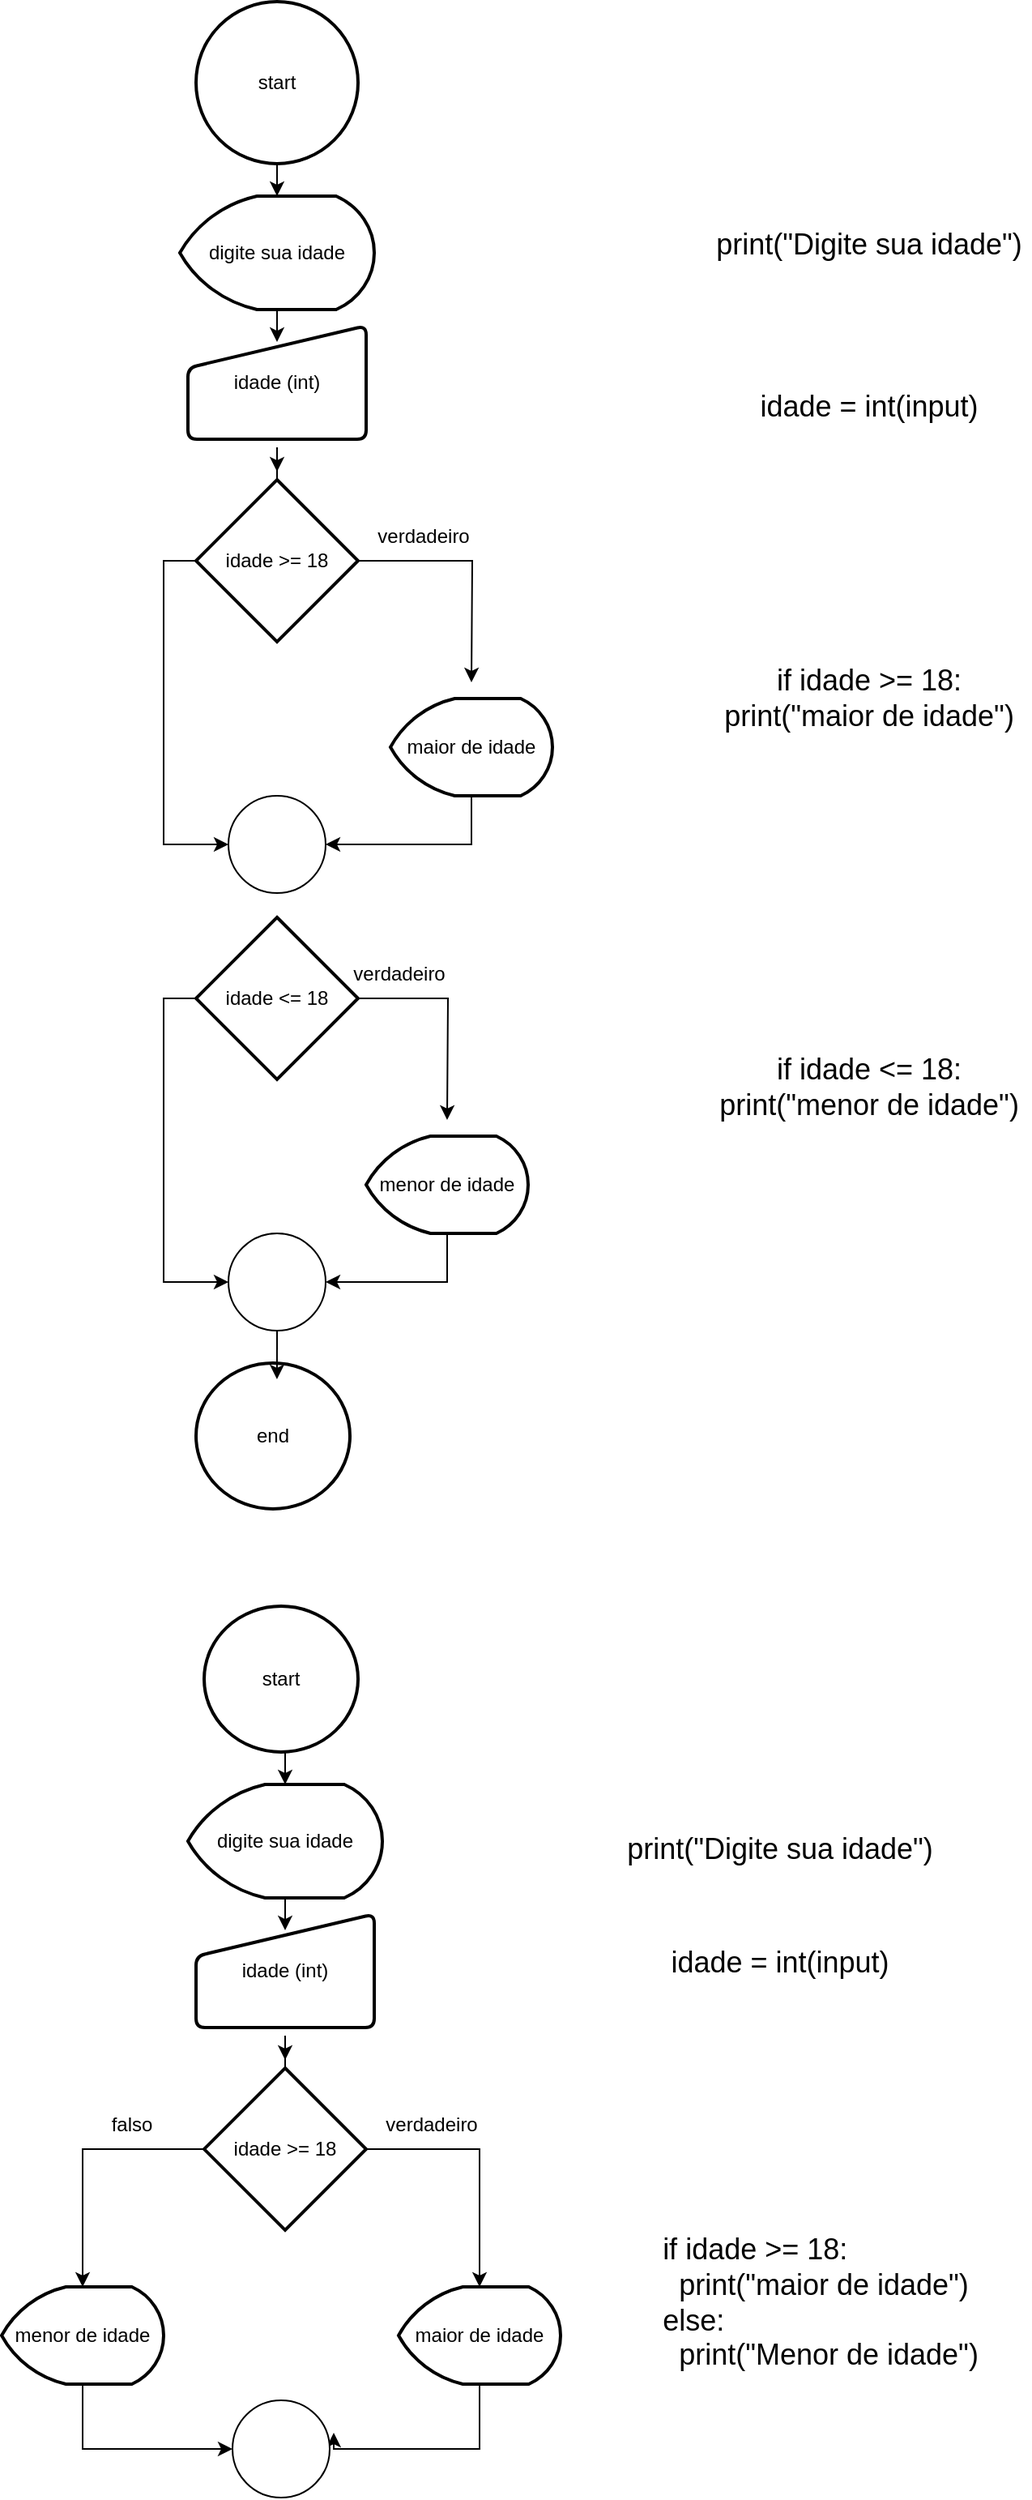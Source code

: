 <mxfile version="13.7.9" type="device"><diagram name="Page-1" id="74e2e168-ea6b-b213-b513-2b3c1d86103e"><mxGraphModel dx="1426" dy="905" grid="1" gridSize="10" guides="1" tooltips="1" connect="1" arrows="1" fold="1" page="1" pageScale="1" pageWidth="1100" pageHeight="850" background="#ffffff" math="0" shadow="0"><root><mxCell id="0"/><mxCell id="1" parent="0"/><mxCell id="di9UyCPD7H2RKHjUYPnj-6" style="edgeStyle=orthogonalEdgeStyle;rounded=0;orthogonalLoop=1;jettySize=auto;html=1;entryX=0.5;entryY=0;entryDx=0;entryDy=0;entryPerimeter=0;" parent="1" source="di9UyCPD7H2RKHjUYPnj-1" target="di9UyCPD7H2RKHjUYPnj-4" edge="1"><mxGeometry relative="1" as="geometry"/></mxCell><mxCell id="di9UyCPD7H2RKHjUYPnj-1" value="start" style="strokeWidth=2;html=1;shape=mxgraph.flowchart.start_2;whiteSpace=wrap;" parent="1" vertex="1"><mxGeometry x="200" y="30" width="100" height="100" as="geometry"/></mxCell><mxCell id="di9UyCPD7H2RKHjUYPnj-2" value="end" style="strokeWidth=2;html=1;shape=mxgraph.flowchart.start_2;whiteSpace=wrap;" parent="1" vertex="1"><mxGeometry x="200" y="870" width="95" height="90" as="geometry"/></mxCell><mxCell id="di9UyCPD7H2RKHjUYPnj-9" style="edgeStyle=orthogonalEdgeStyle;rounded=0;orthogonalLoop=1;jettySize=auto;html=1;exitX=0.5;exitY=1;exitDx=0;exitDy=0;exitPerimeter=0;entryX=0.5;entryY=0.143;entryDx=0;entryDy=0;entryPerimeter=0;" parent="1" source="di9UyCPD7H2RKHjUYPnj-4" target="di9UyCPD7H2RKHjUYPnj-7" edge="1"><mxGeometry relative="1" as="geometry"/></mxCell><mxCell id="di9UyCPD7H2RKHjUYPnj-4" value="digite sua idade" style="strokeWidth=2;html=1;shape=mxgraph.flowchart.display;whiteSpace=wrap;" parent="1" vertex="1"><mxGeometry x="190" y="150" width="120" height="70" as="geometry"/></mxCell><mxCell id="di9UyCPD7H2RKHjUYPnj-7" value="idade (int)" style="html=1;strokeWidth=2;shape=manualInput;whiteSpace=wrap;rounded=1;size=26;arcSize=11;" parent="1" vertex="1"><mxGeometry x="195" y="230" width="110" height="70" as="geometry"/></mxCell><mxCell id="di9UyCPD7H2RKHjUYPnj-11" style="edgeStyle=orthogonalEdgeStyle;rounded=0;orthogonalLoop=1;jettySize=auto;html=1;" parent="1" source="di9UyCPD7H2RKHjUYPnj-10" edge="1"><mxGeometry relative="1" as="geometry"><mxPoint x="250" y="320" as="targetPoint"/></mxGeometry></mxCell><mxCell id="di9UyCPD7H2RKHjUYPnj-12" style="edgeStyle=orthogonalEdgeStyle;rounded=0;orthogonalLoop=1;jettySize=auto;html=1;exitX=1;exitY=0.5;exitDx=0;exitDy=0;exitPerimeter=0;" parent="1" source="di9UyCPD7H2RKHjUYPnj-10" edge="1"><mxGeometry relative="1" as="geometry"><mxPoint x="370" y="450" as="targetPoint"/></mxGeometry></mxCell><mxCell id="di9UyCPD7H2RKHjUYPnj-16" style="edgeStyle=orthogonalEdgeStyle;rounded=0;orthogonalLoop=1;jettySize=auto;html=1;exitX=0;exitY=0.5;exitDx=0;exitDy=0;exitPerimeter=0;entryX=0;entryY=0.5;entryDx=0;entryDy=0;entryPerimeter=0;" parent="1" source="di9UyCPD7H2RKHjUYPnj-10" target="di9UyCPD7H2RKHjUYPnj-14" edge="1"><mxGeometry relative="1" as="geometry"/></mxCell><mxCell id="di9UyCPD7H2RKHjUYPnj-10" value="idade &amp;gt;= 18" style="strokeWidth=2;html=1;shape=mxgraph.flowchart.decision;whiteSpace=wrap;" parent="1" vertex="1"><mxGeometry x="200" y="325" width="100" height="100" as="geometry"/></mxCell><mxCell id="di9UyCPD7H2RKHjUYPnj-15" style="edgeStyle=orthogonalEdgeStyle;rounded=0;orthogonalLoop=1;jettySize=auto;html=1;entryX=1;entryY=0.5;entryDx=0;entryDy=0;entryPerimeter=0;" parent="1" source="di9UyCPD7H2RKHjUYPnj-13" target="di9UyCPD7H2RKHjUYPnj-14" edge="1"><mxGeometry relative="1" as="geometry"><mxPoint x="320" y="610" as="targetPoint"/><Array as="points"><mxPoint x="370" y="550"/></Array></mxGeometry></mxCell><mxCell id="di9UyCPD7H2RKHjUYPnj-13" value="maior de idade" style="strokeWidth=2;html=1;shape=mxgraph.flowchart.display;whiteSpace=wrap;" parent="1" vertex="1"><mxGeometry x="320" y="460" width="100" height="60" as="geometry"/></mxCell><mxCell id="di9UyCPD7H2RKHjUYPnj-14" value="" style="verticalLabelPosition=bottom;verticalAlign=top;html=1;shape=mxgraph.flowchart.on-page_reference;" parent="1" vertex="1"><mxGeometry x="220" y="520" width="60" height="60" as="geometry"/></mxCell><mxCell id="di9UyCPD7H2RKHjUYPnj-17" value="verdadeiro" style="text;html=1;align=center;verticalAlign=middle;resizable=0;points=[];autosize=1;" parent="1" vertex="1"><mxGeometry x="305" y="350" width="70" height="20" as="geometry"/></mxCell><mxCell id="di9UyCPD7H2RKHjUYPnj-25" style="edgeStyle=orthogonalEdgeStyle;rounded=0;orthogonalLoop=1;jettySize=auto;html=1;exitX=1;exitY=0.5;exitDx=0;exitDy=0;exitPerimeter=0;" parent="1" source="di9UyCPD7H2RKHjUYPnj-27" edge="1"><mxGeometry relative="1" as="geometry"><mxPoint x="355" y="720" as="targetPoint"/></mxGeometry></mxCell><mxCell id="di9UyCPD7H2RKHjUYPnj-26" style="edgeStyle=orthogonalEdgeStyle;rounded=0;orthogonalLoop=1;jettySize=auto;html=1;exitX=0;exitY=0.5;exitDx=0;exitDy=0;exitPerimeter=0;entryX=0;entryY=0.5;entryDx=0;entryDy=0;entryPerimeter=0;" parent="1" source="di9UyCPD7H2RKHjUYPnj-27" target="di9UyCPD7H2RKHjUYPnj-30" edge="1"><mxGeometry relative="1" as="geometry"/></mxCell><mxCell id="di9UyCPD7H2RKHjUYPnj-27" value="idade &amp;lt;= 18" style="strokeWidth=2;html=1;shape=mxgraph.flowchart.decision;whiteSpace=wrap;" parent="1" vertex="1"><mxGeometry x="200" y="595" width="100" height="100" as="geometry"/></mxCell><mxCell id="di9UyCPD7H2RKHjUYPnj-28" style="edgeStyle=orthogonalEdgeStyle;rounded=0;orthogonalLoop=1;jettySize=auto;html=1;entryX=1;entryY=0.5;entryDx=0;entryDy=0;entryPerimeter=0;" parent="1" source="di9UyCPD7H2RKHjUYPnj-29" target="di9UyCPD7H2RKHjUYPnj-30" edge="1"><mxGeometry relative="1" as="geometry"><mxPoint x="305" y="880" as="targetPoint"/><Array as="points"><mxPoint x="355" y="820"/></Array></mxGeometry></mxCell><mxCell id="di9UyCPD7H2RKHjUYPnj-29" value="menor de idade" style="strokeWidth=2;html=1;shape=mxgraph.flowchart.display;whiteSpace=wrap;" parent="1" vertex="1"><mxGeometry x="305" y="730" width="100" height="60" as="geometry"/></mxCell><mxCell id="cHs9Hu-smnIV9SiY74m_-5" style="edgeStyle=orthogonalEdgeStyle;rounded=0;orthogonalLoop=1;jettySize=auto;html=1;exitX=0.5;exitY=1;exitDx=0;exitDy=0;exitPerimeter=0;entryX=0.526;entryY=0.111;entryDx=0;entryDy=0;entryPerimeter=0;" edge="1" parent="1" source="di9UyCPD7H2RKHjUYPnj-30" target="di9UyCPD7H2RKHjUYPnj-2"><mxGeometry relative="1" as="geometry"/></mxCell><mxCell id="di9UyCPD7H2RKHjUYPnj-30" value="" style="verticalLabelPosition=bottom;verticalAlign=top;html=1;shape=mxgraph.flowchart.on-page_reference;" parent="1" vertex="1"><mxGeometry x="220" y="790" width="60" height="60" as="geometry"/></mxCell><mxCell id="di9UyCPD7H2RKHjUYPnj-31" value="verdadeiro" style="text;html=1;align=center;verticalAlign=middle;resizable=0;points=[];autosize=1;" parent="1" vertex="1"><mxGeometry x="290" y="620" width="70" height="20" as="geometry"/></mxCell><mxCell id="di9UyCPD7H2RKHjUYPnj-32" value="&lt;font style=&quot;font-size: 18px&quot;&gt;print(&quot;Digite sua idade&quot;)&lt;/font&gt;" style="text;html=1;align=center;verticalAlign=middle;resizable=0;points=[];autosize=1;" parent="1" vertex="1"><mxGeometry x="515" y="170" width="200" height="20" as="geometry"/></mxCell><mxCell id="di9UyCPD7H2RKHjUYPnj-33" value="&lt;font style=&quot;font-size: 18px&quot;&gt;idade = int(input)&lt;br&gt;&lt;/font&gt;" style="text;html=1;align=center;verticalAlign=middle;resizable=0;points=[];autosize=1;" parent="1" vertex="1"><mxGeometry x="540" y="270" width="150" height="20" as="geometry"/></mxCell><mxCell id="di9UyCPD7H2RKHjUYPnj-34" value="&lt;font style=&quot;font-size: 18px&quot;&gt;if idade &amp;gt;= 18:&lt;br&gt;print(&quot;maior de idade&quot;)&lt;br&gt;&lt;/font&gt;" style="text;html=1;align=center;verticalAlign=middle;resizable=0;points=[];autosize=1;" parent="1" vertex="1"><mxGeometry x="520" y="440" width="190" height="40" as="geometry"/></mxCell><mxCell id="di9UyCPD7H2RKHjUYPnj-35" value="&lt;font style=&quot;font-size: 18px&quot;&gt;if idade &amp;lt;= 18:&lt;br&gt;print(&quot;menor de idade&quot;)&lt;br&gt;&lt;/font&gt;" style="text;html=1;align=center;verticalAlign=middle;resizable=0;points=[];autosize=1;" parent="1" vertex="1"><mxGeometry x="515" y="680" width="200" height="40" as="geometry"/></mxCell><mxCell id="cHs9Hu-smnIV9SiY74m_-1" value="&lt;font style=&quot;font-size: 18px&quot;&gt;print(&quot;Digite sua idade&quot;)&lt;/font&gt;" style="text;html=1;align=center;verticalAlign=middle;resizable=0;points=[];autosize=1;" vertex="1" parent="1"><mxGeometry x="460" y="1160" width="200" height="20" as="geometry"/></mxCell><mxCell id="cHs9Hu-smnIV9SiY74m_-2" value="&lt;font style=&quot;font-size: 18px&quot;&gt;idade = int(input)&lt;br&gt;&lt;/font&gt;" style="text;html=1;align=center;verticalAlign=middle;resizable=0;points=[];autosize=1;" vertex="1" parent="1"><mxGeometry x="485" y="1230" width="150" height="20" as="geometry"/></mxCell><mxCell id="cHs9Hu-smnIV9SiY74m_-3" value="&lt;div style=&quot;text-align: left&quot;&gt;&lt;span style=&quot;font-size: 18px&quot;&gt;if idade &amp;gt;= 18:&lt;/span&gt;&lt;/div&gt;&lt;font style=&quot;font-size: 18px&quot;&gt;&lt;div style=&quot;text-align: left&quot;&gt;&lt;span&gt;&amp;nbsp; print(&quot;maior de idade&quot;)&lt;/span&gt;&lt;/div&gt;&lt;div style=&quot;text-align: left&quot;&gt;&lt;span&gt;else:&lt;/span&gt;&lt;/div&gt;&lt;div style=&quot;text-align: left&quot;&gt;&lt;span&gt;&amp;nbsp; print(&quot;Menor de idade&quot;)&amp;nbsp;&amp;nbsp;&lt;/span&gt;&lt;/div&gt;&lt;/font&gt;" style="text;html=1;align=center;verticalAlign=middle;resizable=0;points=[];autosize=1;" vertex="1" parent="1"><mxGeometry x="480" y="1420" width="220" height="60" as="geometry"/></mxCell><mxCell id="cHs9Hu-smnIV9SiY74m_-6" style="edgeStyle=orthogonalEdgeStyle;rounded=0;orthogonalLoop=1;jettySize=auto;html=1;entryX=0.5;entryY=0;entryDx=0;entryDy=0;entryPerimeter=0;" edge="1" parent="1" target="cHs9Hu-smnIV9SiY74m_-8"><mxGeometry relative="1" as="geometry"><mxPoint x="255" y="1110" as="sourcePoint"/></mxGeometry></mxCell><mxCell id="cHs9Hu-smnIV9SiY74m_-7" style="edgeStyle=orthogonalEdgeStyle;rounded=0;orthogonalLoop=1;jettySize=auto;html=1;exitX=0.5;exitY=1;exitDx=0;exitDy=0;exitPerimeter=0;entryX=0.5;entryY=0.143;entryDx=0;entryDy=0;entryPerimeter=0;" edge="1" parent="1" source="cHs9Hu-smnIV9SiY74m_-8" target="cHs9Hu-smnIV9SiY74m_-9"><mxGeometry relative="1" as="geometry"/></mxCell><mxCell id="cHs9Hu-smnIV9SiY74m_-8" value="digite sua idade" style="strokeWidth=2;html=1;shape=mxgraph.flowchart.display;whiteSpace=wrap;" vertex="1" parent="1"><mxGeometry x="195" y="1130" width="120" height="70" as="geometry"/></mxCell><mxCell id="cHs9Hu-smnIV9SiY74m_-9" value="idade (int)" style="html=1;strokeWidth=2;shape=manualInput;whiteSpace=wrap;rounded=1;size=26;arcSize=11;" vertex="1" parent="1"><mxGeometry x="200" y="1210" width="110" height="70" as="geometry"/></mxCell><mxCell id="cHs9Hu-smnIV9SiY74m_-10" style="edgeStyle=orthogonalEdgeStyle;rounded=0;orthogonalLoop=1;jettySize=auto;html=1;" edge="1" parent="1" source="cHs9Hu-smnIV9SiY74m_-13"><mxGeometry relative="1" as="geometry"><mxPoint x="255" y="1300" as="targetPoint"/></mxGeometry></mxCell><mxCell id="cHs9Hu-smnIV9SiY74m_-11" style="edgeStyle=orthogonalEdgeStyle;rounded=0;orthogonalLoop=1;jettySize=auto;html=1;exitX=1;exitY=0.5;exitDx=0;exitDy=0;exitPerimeter=0;entryX=0.5;entryY=0;entryDx=0;entryDy=0;entryPerimeter=0;" edge="1" parent="1" source="cHs9Hu-smnIV9SiY74m_-13" target="cHs9Hu-smnIV9SiY74m_-15"><mxGeometry relative="1" as="geometry"><mxPoint x="375" y="1430" as="targetPoint"/></mxGeometry></mxCell><mxCell id="cHs9Hu-smnIV9SiY74m_-20" style="edgeStyle=orthogonalEdgeStyle;rounded=0;orthogonalLoop=1;jettySize=auto;html=1;exitX=0;exitY=0.5;exitDx=0;exitDy=0;exitPerimeter=0;entryX=0.5;entryY=0;entryDx=0;entryDy=0;entryPerimeter=0;" edge="1" parent="1" source="cHs9Hu-smnIV9SiY74m_-13" target="cHs9Hu-smnIV9SiY74m_-19"><mxGeometry relative="1" as="geometry"/></mxCell><mxCell id="cHs9Hu-smnIV9SiY74m_-13" value="idade &amp;gt;= 18" style="strokeWidth=2;html=1;shape=mxgraph.flowchart.decision;whiteSpace=wrap;" vertex="1" parent="1"><mxGeometry x="205" y="1305" width="100" height="100" as="geometry"/></mxCell><mxCell id="cHs9Hu-smnIV9SiY74m_-14" style="edgeStyle=orthogonalEdgeStyle;rounded=0;orthogonalLoop=1;jettySize=auto;html=1;entryX=1;entryY=0.5;entryDx=0;entryDy=0;entryPerimeter=0;" edge="1" parent="1" source="cHs9Hu-smnIV9SiY74m_-15"><mxGeometry relative="1" as="geometry"><mxPoint x="285" y="1530" as="targetPoint"/><Array as="points"><mxPoint x="375" y="1540"/><mxPoint x="285" y="1540"/></Array></mxGeometry></mxCell><mxCell id="cHs9Hu-smnIV9SiY74m_-15" value="maior de idade" style="strokeWidth=2;html=1;shape=mxgraph.flowchart.display;whiteSpace=wrap;" vertex="1" parent="1"><mxGeometry x="325" y="1440" width="100" height="60" as="geometry"/></mxCell><mxCell id="cHs9Hu-smnIV9SiY74m_-16" value="verdadeiro" style="text;html=1;align=center;verticalAlign=middle;resizable=0;points=[];autosize=1;" vertex="1" parent="1"><mxGeometry x="310" y="1330" width="70" height="20" as="geometry"/></mxCell><mxCell id="cHs9Hu-smnIV9SiY74m_-17" value="start" style="strokeWidth=2;html=1;shape=mxgraph.flowchart.start_2;whiteSpace=wrap;" vertex="1" parent="1"><mxGeometry x="205" y="1020" width="95" height="90" as="geometry"/></mxCell><mxCell id="cHs9Hu-smnIV9SiY74m_-18" value="" style="verticalLabelPosition=bottom;verticalAlign=top;html=1;shape=mxgraph.flowchart.on-page_reference;" vertex="1" parent="1"><mxGeometry x="222.5" y="1510" width="60" height="60" as="geometry"/></mxCell><mxCell id="cHs9Hu-smnIV9SiY74m_-22" style="edgeStyle=orthogonalEdgeStyle;rounded=0;orthogonalLoop=1;jettySize=auto;html=1;exitX=0.5;exitY=1;exitDx=0;exitDy=0;exitPerimeter=0;entryX=0;entryY=0.5;entryDx=0;entryDy=0;entryPerimeter=0;" edge="1" parent="1" source="cHs9Hu-smnIV9SiY74m_-19" target="cHs9Hu-smnIV9SiY74m_-18"><mxGeometry relative="1" as="geometry"/></mxCell><mxCell id="cHs9Hu-smnIV9SiY74m_-19" value="menor de idade" style="strokeWidth=2;html=1;shape=mxgraph.flowchart.display;whiteSpace=wrap;" vertex="1" parent="1"><mxGeometry x="80" y="1440" width="100" height="60" as="geometry"/></mxCell><mxCell id="cHs9Hu-smnIV9SiY74m_-21" value="falso" style="text;html=1;align=center;verticalAlign=middle;resizable=0;points=[];autosize=1;" vertex="1" parent="1"><mxGeometry x="140" y="1330" width="40" height="20" as="geometry"/></mxCell></root></mxGraphModel></diagram></mxfile>